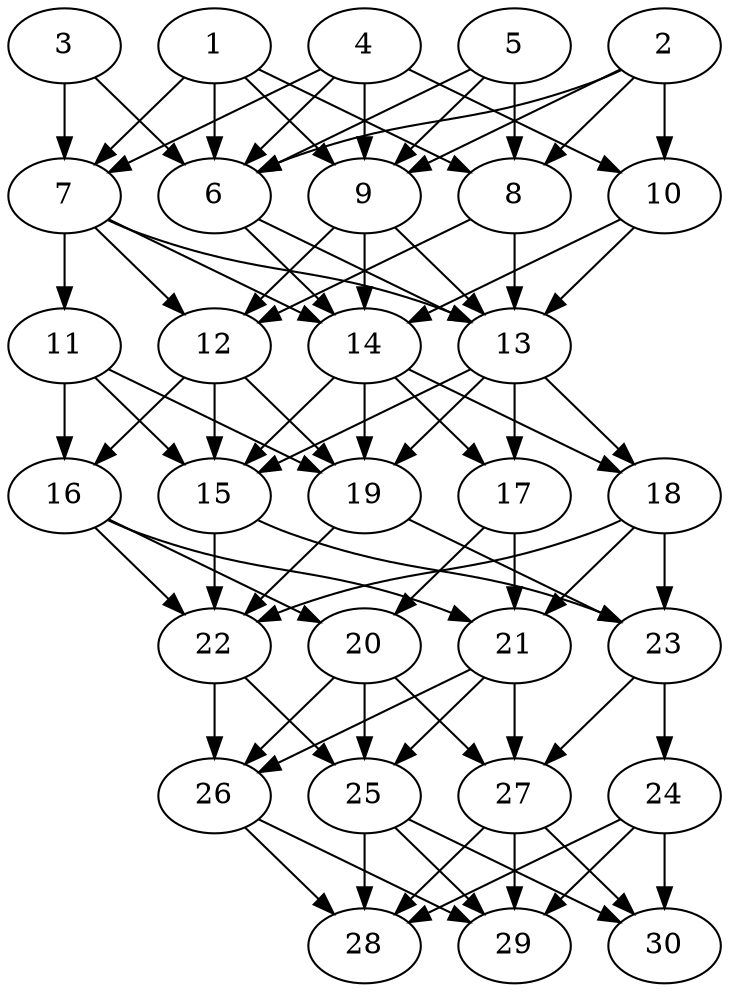 // DAG automatically generated by daggen at Thu Oct  3 14:04:18 2019
// ./daggen --dot -n 30 --ccr 0.3 --fat 0.5 --regular 0.9 --density 0.9 --mindata 5242880 --maxdata 52428800 
digraph G {
  1 [size="21708800", alpha="0.18", expect_size="6512640"] 
  1 -> 6 [size ="6512640"]
  1 -> 7 [size ="6512640"]
  1 -> 8 [size ="6512640"]
  1 -> 9 [size ="6512640"]
  2 [size="170960213", alpha="0.10", expect_size="51288064"] 
  2 -> 6 [size ="51288064"]
  2 -> 8 [size ="51288064"]
  2 -> 9 [size ="51288064"]
  2 -> 10 [size ="51288064"]
  3 [size="144588800", alpha="0.05", expect_size="43376640"] 
  3 -> 6 [size ="43376640"]
  3 -> 7 [size ="43376640"]
  4 [size="163737600", alpha="0.10", expect_size="49121280"] 
  4 -> 6 [size ="49121280"]
  4 -> 7 [size ="49121280"]
  4 -> 9 [size ="49121280"]
  4 -> 10 [size ="49121280"]
  5 [size="152681813", alpha="0.06", expect_size="45804544"] 
  5 -> 6 [size ="45804544"]
  5 -> 8 [size ="45804544"]
  5 -> 9 [size ="45804544"]
  6 [size="96959147", alpha="0.06", expect_size="29087744"] 
  6 -> 13 [size ="29087744"]
  6 -> 14 [size ="29087744"]
  7 [size="162693120", alpha="0.05", expect_size="48807936"] 
  7 -> 11 [size ="48807936"]
  7 -> 12 [size ="48807936"]
  7 -> 13 [size ="48807936"]
  7 -> 14 [size ="48807936"]
  8 [size="111790080", alpha="0.03", expect_size="33537024"] 
  8 -> 12 [size ="33537024"]
  8 -> 13 [size ="33537024"]
  9 [size="71130453", alpha="0.09", expect_size="21339136"] 
  9 -> 12 [size ="21339136"]
  9 -> 13 [size ="21339136"]
  9 -> 14 [size ="21339136"]
  10 [size="156747093", alpha="0.11", expect_size="47024128"] 
  10 -> 13 [size ="47024128"]
  10 -> 14 [size ="47024128"]
  11 [size="24203947", alpha="0.11", expect_size="7261184"] 
  11 -> 15 [size ="7261184"]
  11 -> 16 [size ="7261184"]
  11 -> 19 [size ="7261184"]
  12 [size="167075840", alpha="0.05", expect_size="50122752"] 
  12 -> 15 [size ="50122752"]
  12 -> 16 [size ="50122752"]
  12 -> 19 [size ="50122752"]
  13 [size="86565547", alpha="0.17", expect_size="25969664"] 
  13 -> 15 [size ="25969664"]
  13 -> 17 [size ="25969664"]
  13 -> 18 [size ="25969664"]
  13 -> 19 [size ="25969664"]
  14 [size="125665280", alpha="0.14", expect_size="37699584"] 
  14 -> 15 [size ="37699584"]
  14 -> 17 [size ="37699584"]
  14 -> 18 [size ="37699584"]
  14 -> 19 [size ="37699584"]
  15 [size="50124800", alpha="0.09", expect_size="15037440"] 
  15 -> 22 [size ="15037440"]
  15 -> 23 [size ="15037440"]
  16 [size="97573547", alpha="0.17", expect_size="29272064"] 
  16 -> 20 [size ="29272064"]
  16 -> 21 [size ="29272064"]
  16 -> 22 [size ="29272064"]
  17 [size="143254187", alpha="0.00", expect_size="42976256"] 
  17 -> 20 [size ="42976256"]
  17 -> 21 [size ="42976256"]
  18 [size="28436480", alpha="0.08", expect_size="8530944"] 
  18 -> 21 [size ="8530944"]
  18 -> 22 [size ="8530944"]
  18 -> 23 [size ="8530944"]
  19 [size="52445867", alpha="0.08", expect_size="15733760"] 
  19 -> 22 [size ="15733760"]
  19 -> 23 [size ="15733760"]
  20 [size="124057600", alpha="0.13", expect_size="37217280"] 
  20 -> 25 [size ="37217280"]
  20 -> 26 [size ="37217280"]
  20 -> 27 [size ="37217280"]
  21 [size="56975360", alpha="0.19", expect_size="17092608"] 
  21 -> 25 [size ="17092608"]
  21 -> 26 [size ="17092608"]
  21 -> 27 [size ="17092608"]
  22 [size="146472960", alpha="0.04", expect_size="43941888"] 
  22 -> 25 [size ="43941888"]
  22 -> 26 [size ="43941888"]
  23 [size="32197973", alpha="0.05", expect_size="9659392"] 
  23 -> 24 [size ="9659392"]
  23 -> 27 [size ="9659392"]
  24 [size="166290773", alpha="0.05", expect_size="49887232"] 
  24 -> 28 [size ="49887232"]
  24 -> 29 [size ="49887232"]
  24 -> 30 [size ="49887232"]
  25 [size="116712107", alpha="0.03", expect_size="35013632"] 
  25 -> 28 [size ="35013632"]
  25 -> 29 [size ="35013632"]
  25 -> 30 [size ="35013632"]
  26 [size="33051307", alpha="0.10", expect_size="9915392"] 
  26 -> 28 [size ="9915392"]
  26 -> 29 [size ="9915392"]
  27 [size="169499307", alpha="0.16", expect_size="50849792"] 
  27 -> 28 [size ="50849792"]
  27 -> 29 [size ="50849792"]
  27 -> 30 [size ="50849792"]
  28 [size="171403947", alpha="0.14", expect_size="51421184"] 
  29 [size="73594880", alpha="0.18", expect_size="22078464"] 
  30 [size="134072320", alpha="0.01", expect_size="40221696"] 
}

